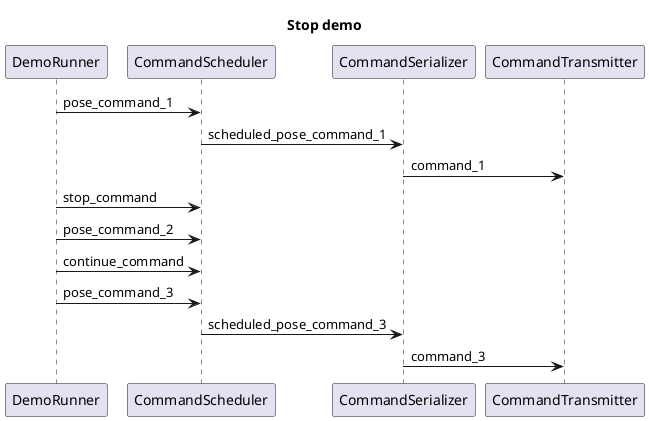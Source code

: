 @startuml

'No activation/deactivation boxes because components are concurent and are continuously running. Also when no call is made.

title Stop demo

DemoRunner -> CommandScheduler:pose_command_1
CommandScheduler -> CommandSerializer:scheduled_pose_command_1
CommandSerializer -> CommandTransmitter:command_1
DemoRunner -> CommandScheduler:stop_command
DemoRunner -> CommandScheduler:pose_command_2
DemoRunner -> CommandScheduler:continue_command
DemoRunner -> CommandScheduler:pose_command_3
CommandScheduler -> CommandSerializer:scheduled_pose_command_3
CommandSerializer -> CommandTransmitter:command_3

@enduml
